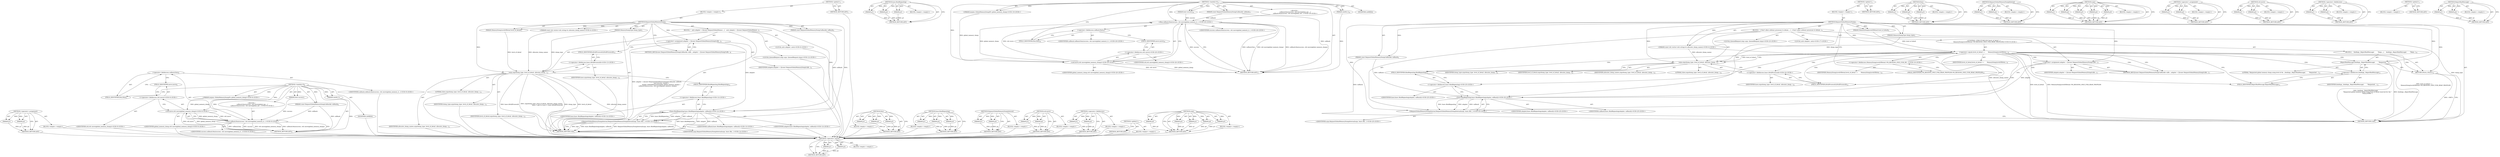 digraph "ReportBadMessage" {
vulnerable_105 [label=<(METHOD,&lt;operator&gt;.assignment)>];
vulnerable_106 [label=<(PARAM,p1)>];
vulnerable_107 [label=<(PARAM,p2)>];
vulnerable_108 [label=<(BLOCK,&lt;empty&gt;,&lt;empty&gt;)>];
vulnerable_109 [label=<(METHOD_RETURN,ANY)>];
vulnerable_3 [label=<(METHOD,&lt;lambda&gt;0)<SUB>6</SUB>>];
vulnerable_4 [label=<(PARAM,const RequestGlobalMemoryDumpCallback&amp; callback)<SUB>6</SUB>>];
vulnerable_5 [label=<(PARAM,bool success)<SUB>7</SUB>>];
vulnerable_6 [label=<(PARAM,uint64_t)<SUB>7</SUB>>];
vulnerable_7 [label="<(PARAM,mojom::GlobalMemoryDumpPtr global_memory_dump)<SUB>8</SUB>>"];
vulnerable_8 [label="<(BLOCK,{
    callback.Run(success, std::move(global_me...,{
    callback.Run(success, std::move(global_me...)<SUB>8</SUB>>"];
vulnerable_9 [label="<(Run,callback.Run(success, std::move(global_memory_d...)<SUB>9</SUB>>"];
vulnerable_10 [label=<(&lt;operator&gt;.fieldAccess,callback.Run)<SUB>9</SUB>>];
vulnerable_11 [label="<(IDENTIFIER,callback,callback.Run(success, std::move(global_memory_d...)<SUB>9</SUB>>"];
vulnerable_12 [label=<(FIELD_IDENTIFIER,Run,Run)<SUB>9</SUB>>];
vulnerable_13 [label="<(IDENTIFIER,success,callback.Run(success, std::move(global_memory_d...)<SUB>9</SUB>>"];
vulnerable_14 [label="<(std.move,std::move(global_memory_dump))<SUB>9</SUB>>"];
vulnerable_15 [label="<(&lt;operator&gt;.fieldAccess,std::move)<SUB>9</SUB>>"];
vulnerable_16 [label="<(IDENTIFIER,std,std::move(global_memory_dump))<SUB>9</SUB>>"];
vulnerable_17 [label=<(FIELD_IDENTIFIER,move,move)<SUB>9</SUB>>];
vulnerable_18 [label="<(IDENTIFIER,global_memory_dump,std::move(global_memory_dump))<SUB>9</SUB>>"];
vulnerable_19 [label=<(MODIFIER,LAMBDA)>];
vulnerable_20 [label=<(METHOD_RETURN,ANY)<SUB>6</SUB>>];
vulnerable_26 [label=<(METHOD,&lt;global&gt;)<SUB>1</SUB>>];
vulnerable_27 [label=<(BLOCK,&lt;empty&gt;,&lt;empty&gt;)<SUB>1</SUB>>];
vulnerable_28 [label=<(METHOD,RequestGlobalMemoryDump)<SUB>1</SUB>>];
vulnerable_29 [label=<(PARAM,MemoryDumpType dump_type)<SUB>2</SUB>>];
vulnerable_30 [label=<(PARAM,MemoryDumpLevelOfDetail level_of_detail)<SUB>3</SUB>>];
vulnerable_31 [label="<(PARAM,const std::vector&lt;std::string&gt;&amp; allocator_dump_names)<SUB>4</SUB>>"];
vulnerable_22 [label=<(PARAM,const RequestGlobalMemoryDumpCallback&amp; callback)<SUB>5</SUB>>];
vulnerable_32 [label=<(BLOCK,{
   auto adapter = [](const RequestGlobalMemor...,{
   auto adapter = [](const RequestGlobalMemor...)<SUB>5</SUB>>];
vulnerable_33 [label="<(LOCAL,auto adapter: auto)<SUB>6</SUB>>"];
vulnerable_34 [label=<(&lt;operator&gt;.assignment,adapter = [](const RequestGlobalMemoryDumpCallb...)<SUB>6</SUB>>];
vulnerable_35 [label=<(IDENTIFIER,adapter,adapter = [](const RequestGlobalMemoryDumpCallb...)<SUB>6</SUB>>];
vulnerable_36 [label=<(METHOD_REF,[](const RequestGlobalMemoryDumpCallback&amp; callb...,adapter = [](const RequestGlobalMemoryDumpCallb...)<SUB>6</SUB>>];
vulnerable_37 [label="<(LOCAL,QueuedRequest.Args args: QueuedRequest.Args)<SUB>12</SUB>>"];
vulnerable_38 [label=<(args,args(dump_type, level_of_detail, allocator_dump...)<SUB>12</SUB>>];
vulnerable_39 [label=<(IDENTIFIER,dump_type,args(dump_type, level_of_detail, allocator_dump...)<SUB>12</SUB>>];
vulnerable_40 [label=<(IDENTIFIER,level_of_detail,args(dump_type, level_of_detail, allocator_dump...)<SUB>12</SUB>>];
vulnerable_41 [label=<(IDENTIFIER,allocator_dump_names,args(dump_type, level_of_detail, allocator_dump...)<SUB>12</SUB>>];
vulnerable_42 [label=<(LITERAL,false,args(dump_type, level_of_detail, allocator_dump...)<SUB>13</SUB>>];
vulnerable_43 [label="<(&lt;operator&gt;.fieldAccess,base::kNullProcessId)<SUB>13</SUB>>"];
vulnerable_44 [label=<(IDENTIFIER,base,args(dump_type, level_of_detail, allocator_dump...)<SUB>13</SUB>>];
vulnerable_45 [label=<(FIELD_IDENTIFIER,kNullProcessId,kNullProcessId)<SUB>13</SUB>>];
vulnerable_46 [label="<(RequestGlobalMemoryDumpInternal,RequestGlobalMemoryDumpInternal(args, base::Bin...)<SUB>14</SUB>>"];
vulnerable_47 [label="<(IDENTIFIER,args,RequestGlobalMemoryDumpInternal(args, base::Bin...)<SUB>14</SUB>>"];
vulnerable_48 [label="<(base.BindRepeating,base::BindRepeating(adapter, callback))<SUB>14</SUB>>"];
vulnerable_49 [label="<(&lt;operator&gt;.fieldAccess,base::BindRepeating)<SUB>14</SUB>>"];
vulnerable_50 [label="<(IDENTIFIER,base,base::BindRepeating(adapter, callback))<SUB>14</SUB>>"];
vulnerable_51 [label=<(FIELD_IDENTIFIER,BindRepeating,BindRepeating)<SUB>14</SUB>>];
vulnerable_52 [label="<(IDENTIFIER,adapter,base::BindRepeating(adapter, callback))<SUB>14</SUB>>"];
vulnerable_53 [label="<(IDENTIFIER,callback,base::BindRepeating(adapter, callback))<SUB>14</SUB>>"];
vulnerable_54 [label=<(METHOD_RETURN,void)<SUB>1</SUB>>];
vulnerable_56 [label=<(METHOD_RETURN,ANY)<SUB>1</SUB>>];
vulnerable_89 [label=<(METHOD,Run)>];
vulnerable_90 [label=<(PARAM,p1)>];
vulnerable_91 [label=<(PARAM,p2)>];
vulnerable_92 [label=<(PARAM,p3)>];
vulnerable_93 [label=<(BLOCK,&lt;empty&gt;,&lt;empty&gt;)>];
vulnerable_94 [label=<(METHOD_RETURN,ANY)>];
vulnerable_123 [label=<(METHOD,base.BindRepeating)>];
vulnerable_124 [label=<(PARAM,p1)>];
vulnerable_125 [label=<(PARAM,p2)>];
vulnerable_126 [label=<(PARAM,p3)>];
vulnerable_127 [label=<(BLOCK,&lt;empty&gt;,&lt;empty&gt;)>];
vulnerable_128 [label=<(METHOD_RETURN,ANY)>];
vulnerable_118 [label=<(METHOD,RequestGlobalMemoryDumpInternal)>];
vulnerable_119 [label=<(PARAM,p1)>];
vulnerable_120 [label=<(PARAM,p2)>];
vulnerable_121 [label=<(BLOCK,&lt;empty&gt;,&lt;empty&gt;)>];
vulnerable_122 [label=<(METHOD_RETURN,ANY)>];
vulnerable_100 [label=<(METHOD,std.move)>];
vulnerable_101 [label=<(PARAM,p1)>];
vulnerable_102 [label=<(PARAM,p2)>];
vulnerable_103 [label=<(BLOCK,&lt;empty&gt;,&lt;empty&gt;)>];
vulnerable_104 [label=<(METHOD_RETURN,ANY)>];
vulnerable_95 [label=<(METHOD,&lt;operator&gt;.fieldAccess)>];
vulnerable_96 [label=<(PARAM,p1)>];
vulnerable_97 [label=<(PARAM,p2)>];
vulnerable_98 [label=<(BLOCK,&lt;empty&gt;,&lt;empty&gt;)>];
vulnerable_99 [label=<(METHOD_RETURN,ANY)>];
vulnerable_83 [label=<(METHOD,&lt;global&gt;)<SUB>1</SUB>>];
vulnerable_84 [label=<(BLOCK,&lt;empty&gt;,&lt;empty&gt;)>];
vulnerable_85 [label=<(METHOD_RETURN,ANY)>];
vulnerable_110 [label=<(METHOD,args)>];
vulnerable_111 [label=<(PARAM,p1)>];
vulnerable_112 [label=<(PARAM,p2)>];
vulnerable_113 [label=<(PARAM,p3)>];
vulnerable_114 [label=<(PARAM,p4)>];
vulnerable_115 [label=<(PARAM,p5)>];
vulnerable_116 [label=<(BLOCK,&lt;empty&gt;,&lt;empty&gt;)>];
vulnerable_117 [label=<(METHOD_RETURN,ANY)>];
fixed_120 [label=<(METHOD,&lt;operator&gt;.equals)>];
fixed_121 [label=<(PARAM,p1)>];
fixed_122 [label=<(PARAM,p2)>];
fixed_123 [label=<(BLOCK,&lt;empty&gt;,&lt;empty&gt;)>];
fixed_124 [label=<(METHOD_RETURN,ANY)>];
fixed_148 [label=<(METHOD,base.BindRepeating)>];
fixed_149 [label=<(PARAM,p1)>];
fixed_150 [label=<(PARAM,p2)>];
fixed_151 [label=<(PARAM,p3)>];
fixed_152 [label=<(BLOCK,&lt;empty&gt;,&lt;empty&gt;)>];
fixed_153 [label=<(METHOD_RETURN,ANY)>];
fixed_3 [label=<(METHOD,&lt;lambda&gt;0)<SUB>17</SUB>>];
fixed_4 [label=<(PARAM,const RequestGlobalMemoryDumpCallback&amp; callback)<SUB>17</SUB>>];
fixed_5 [label=<(PARAM,bool success)<SUB>18</SUB>>];
fixed_6 [label=<(PARAM,uint64_t)<SUB>18</SUB>>];
fixed_7 [label="<(PARAM,mojom::GlobalMemoryDumpPtr global_memory_dump)<SUB>19</SUB>>"];
fixed_8 [label="<(BLOCK,{
    callback.Run(success, std::move(global_me...,{
    callback.Run(success, std::move(global_me...)<SUB>19</SUB>>"];
fixed_9 [label="<(Run,callback.Run(success, std::move(global_memory_d...)<SUB>20</SUB>>"];
fixed_10 [label=<(&lt;operator&gt;.fieldAccess,callback.Run)<SUB>20</SUB>>];
fixed_11 [label="<(IDENTIFIER,callback,callback.Run(success, std::move(global_memory_d...)<SUB>20</SUB>>"];
fixed_12 [label=<(FIELD_IDENTIFIER,Run,Run)<SUB>20</SUB>>];
fixed_13 [label="<(IDENTIFIER,success,callback.Run(success, std::move(global_memory_d...)<SUB>20</SUB>>"];
fixed_14 [label="<(std.move,std::move(global_memory_dump))<SUB>20</SUB>>"];
fixed_15 [label="<(&lt;operator&gt;.fieldAccess,std::move)<SUB>20</SUB>>"];
fixed_16 [label="<(IDENTIFIER,std,std::move(global_memory_dump))<SUB>20</SUB>>"];
fixed_17 [label=<(FIELD_IDENTIFIER,move,move)<SUB>20</SUB>>];
fixed_18 [label="<(IDENTIFIER,global_memory_dump,std::move(global_memory_dump))<SUB>20</SUB>>"];
fixed_19 [label=<(MODIFIER,LAMBDA)>];
fixed_20 [label=<(METHOD_RETURN,ANY)<SUB>17</SUB>>];
fixed_26 [label=<(METHOD,&lt;global&gt;)<SUB>1</SUB>>];
fixed_27 [label=<(BLOCK,&lt;empty&gt;,&lt;empty&gt;)<SUB>1</SUB>>];
fixed_28 [label=<(METHOD,RequestGlobalMemoryDump)<SUB>1</SUB>>];
fixed_29 [label=<(PARAM,MemoryDumpType dump_type)<SUB>2</SUB>>];
fixed_30 [label=<(PARAM,MemoryDumpLevelOfDetail level_of_detail)<SUB>3</SUB>>];
fixed_31 [label="<(PARAM,const std::vector&lt;std::string&gt;&amp; allocator_dump_names)<SUB>4</SUB>>"];
fixed_22 [label=<(PARAM,const RequestGlobalMemoryDumpCallback&amp; callback)<SUB>5</SUB>>];
fixed_32 [label=<(BLOCK,{
  // Don't allow arbitary processes to obtain...,{
  // Don't allow arbitary processes to obtain...)<SUB>5</SUB>>];
fixed_33 [label="<(CONTROL_STRUCTURE,IF,if (level_of_detail ==
      MemoryDumpLevelOfDetail::VM_REGIONS_ONLY_FOR_HEAP_PROFILER))<SUB>9</SUB>>"];
fixed_34 [label=<(&lt;operator&gt;.equals,level_of_detail ==
      MemoryDumpLevelOfDetai...)<SUB>9</SUB>>];
fixed_35 [label=<(IDENTIFIER,level_of_detail,level_of_detail ==
      MemoryDumpLevelOfDetai...)<SUB>9</SUB>>];
fixed_36 [label="<(&lt;operator&gt;.fieldAccess,MemoryDumpLevelOfDetail::VM_REGIONS_ONLY_FOR_HE...)<SUB>10</SUB>>"];
fixed_37 [label=<(IDENTIFIER,MemoryDumpLevelOfDetail,level_of_detail ==
      MemoryDumpLevelOfDetai...)<SUB>10</SUB>>];
fixed_38 [label=<(FIELD_IDENTIFIER,VM_REGIONS_ONLY_FOR_HEAP_PROFILER,VM_REGIONS_ONLY_FOR_HEAP_PROFILER)<SUB>10</SUB>>];
fixed_39 [label=<(BLOCK,{
    bindings_.ReportBadMessage(
        &quot;Requ...,{
    bindings_.ReportBadMessage(
        &quot;Requ...)<SUB>10</SUB>>];
fixed_40 [label=<(ReportBadMessage,bindings_.ReportBadMessage(
        &quot;Requested ...)<SUB>11</SUB>>];
fixed_41 [label=<(&lt;operator&gt;.fieldAccess,bindings_.ReportBadMessage)<SUB>11</SUB>>];
fixed_42 [label=<(IDENTIFIER,bindings_,bindings_.ReportBadMessage(
        &quot;Requested ...)<SUB>11</SUB>>];
fixed_43 [label=<(FIELD_IDENTIFIER,ReportBadMessage,ReportBadMessage)<SUB>11</SUB>>];
fixed_44 [label=<(LITERAL,&quot;Requested global memory dump using level of de...,bindings_.ReportBadMessage(
        &quot;Requested ...)<SUB>12</SUB>>];
fixed_45 [label=<(RETURN,return;,return;)<SUB>14</SUB>>];
fixed_46 [label="<(LOCAL,auto adapter: auto)<SUB>17</SUB>>"];
fixed_47 [label=<(&lt;operator&gt;.assignment,adapter = [](const RequestGlobalMemoryDumpCallb...)<SUB>17</SUB>>];
fixed_48 [label=<(IDENTIFIER,adapter,adapter = [](const RequestGlobalMemoryDumpCallb...)<SUB>17</SUB>>];
fixed_49 [label=<(METHOD_REF,[](const RequestGlobalMemoryDumpCallback&amp; callb...,adapter = [](const RequestGlobalMemoryDumpCallb...)<SUB>17</SUB>>];
fixed_50 [label="<(LOCAL,QueuedRequest.Args args: QueuedRequest.Args)<SUB>23</SUB>>"];
fixed_51 [label=<(args,args(dump_type, level_of_detail, allocator_dump...)<SUB>23</SUB>>];
fixed_52 [label=<(IDENTIFIER,dump_type,args(dump_type, level_of_detail, allocator_dump...)<SUB>23</SUB>>];
fixed_53 [label=<(IDENTIFIER,level_of_detail,args(dump_type, level_of_detail, allocator_dump...)<SUB>23</SUB>>];
fixed_54 [label=<(IDENTIFIER,allocator_dump_names,args(dump_type, level_of_detail, allocator_dump...)<SUB>23</SUB>>];
fixed_55 [label=<(LITERAL,false,args(dump_type, level_of_detail, allocator_dump...)<SUB>24</SUB>>];
fixed_56 [label="<(&lt;operator&gt;.fieldAccess,base::kNullProcessId)<SUB>24</SUB>>"];
fixed_57 [label=<(IDENTIFIER,base,args(dump_type, level_of_detail, allocator_dump...)<SUB>24</SUB>>];
fixed_58 [label=<(FIELD_IDENTIFIER,kNullProcessId,kNullProcessId)<SUB>24</SUB>>];
fixed_59 [label="<(RequestGlobalMemoryDumpInternal,RequestGlobalMemoryDumpInternal(args, base::Bin...)<SUB>25</SUB>>"];
fixed_60 [label="<(IDENTIFIER,args,RequestGlobalMemoryDumpInternal(args, base::Bin...)<SUB>25</SUB>>"];
fixed_61 [label="<(base.BindRepeating,base::BindRepeating(adapter, callback))<SUB>25</SUB>>"];
fixed_62 [label="<(&lt;operator&gt;.fieldAccess,base::BindRepeating)<SUB>25</SUB>>"];
fixed_63 [label="<(IDENTIFIER,base,base::BindRepeating(adapter, callback))<SUB>25</SUB>>"];
fixed_64 [label=<(FIELD_IDENTIFIER,BindRepeating,BindRepeating)<SUB>25</SUB>>];
fixed_65 [label="<(IDENTIFIER,adapter,base::BindRepeating(adapter, callback))<SUB>25</SUB>>"];
fixed_66 [label="<(IDENTIFIER,callback,base::BindRepeating(adapter, callback))<SUB>25</SUB>>"];
fixed_67 [label=<(METHOD_RETURN,void)<SUB>1</SUB>>];
fixed_69 [label=<(METHOD_RETURN,ANY)<SUB>1</SUB>>];
fixed_104 [label=<(METHOD,Run)>];
fixed_105 [label=<(PARAM,p1)>];
fixed_106 [label=<(PARAM,p2)>];
fixed_107 [label=<(PARAM,p3)>];
fixed_108 [label=<(BLOCK,&lt;empty&gt;,&lt;empty&gt;)>];
fixed_109 [label=<(METHOD_RETURN,ANY)>];
fixed_143 [label=<(METHOD,RequestGlobalMemoryDumpInternal)>];
fixed_144 [label=<(PARAM,p1)>];
fixed_145 [label=<(PARAM,p2)>];
fixed_146 [label=<(BLOCK,&lt;empty&gt;,&lt;empty&gt;)>];
fixed_147 [label=<(METHOD_RETURN,ANY)>];
fixed_135 [label=<(METHOD,args)>];
fixed_136 [label=<(PARAM,p1)>];
fixed_137 [label=<(PARAM,p2)>];
fixed_138 [label=<(PARAM,p3)>];
fixed_139 [label=<(PARAM,p4)>];
fixed_140 [label=<(PARAM,p5)>];
fixed_141 [label=<(BLOCK,&lt;empty&gt;,&lt;empty&gt;)>];
fixed_142 [label=<(METHOD_RETURN,ANY)>];
fixed_130 [label=<(METHOD,&lt;operator&gt;.assignment)>];
fixed_131 [label=<(PARAM,p1)>];
fixed_132 [label=<(PARAM,p2)>];
fixed_133 [label=<(BLOCK,&lt;empty&gt;,&lt;empty&gt;)>];
fixed_134 [label=<(METHOD_RETURN,ANY)>];
fixed_115 [label=<(METHOD,std.move)>];
fixed_116 [label=<(PARAM,p1)>];
fixed_117 [label=<(PARAM,p2)>];
fixed_118 [label=<(BLOCK,&lt;empty&gt;,&lt;empty&gt;)>];
fixed_119 [label=<(METHOD_RETURN,ANY)>];
fixed_110 [label=<(METHOD,&lt;operator&gt;.fieldAccess)>];
fixed_111 [label=<(PARAM,p1)>];
fixed_112 [label=<(PARAM,p2)>];
fixed_113 [label=<(BLOCK,&lt;empty&gt;,&lt;empty&gt;)>];
fixed_114 [label=<(METHOD_RETURN,ANY)>];
fixed_98 [label=<(METHOD,&lt;global&gt;)<SUB>1</SUB>>];
fixed_99 [label=<(BLOCK,&lt;empty&gt;,&lt;empty&gt;)>];
fixed_100 [label=<(METHOD_RETURN,ANY)>];
fixed_125 [label=<(METHOD,ReportBadMessage)>];
fixed_126 [label=<(PARAM,p1)>];
fixed_127 [label=<(PARAM,p2)>];
fixed_128 [label=<(BLOCK,&lt;empty&gt;,&lt;empty&gt;)>];
fixed_129 [label=<(METHOD_RETURN,ANY)>];
vulnerable_105 -> vulnerable_106  [key=0, label="AST: "];
vulnerable_105 -> vulnerable_106  [key=1, label="DDG: "];
vulnerable_105 -> vulnerable_108  [key=0, label="AST: "];
vulnerable_105 -> vulnerable_107  [key=0, label="AST: "];
vulnerable_105 -> vulnerable_107  [key=1, label="DDG: "];
vulnerable_105 -> vulnerable_109  [key=0, label="AST: "];
vulnerable_105 -> vulnerable_109  [key=1, label="CFG: "];
vulnerable_106 -> vulnerable_109  [key=0, label="DDG: p1"];
vulnerable_107 -> vulnerable_109  [key=0, label="DDG: p2"];
vulnerable_108 -> fixed_120  [key=0];
vulnerable_109 -> fixed_120  [key=0];
vulnerable_3 -> vulnerable_4  [key=0, label="AST: "];
vulnerable_3 -> vulnerable_4  [key=1, label="DDG: "];
vulnerable_3 -> vulnerable_5  [key=0, label="AST: "];
vulnerable_3 -> vulnerable_5  [key=1, label="DDG: "];
vulnerable_3 -> vulnerable_6  [key=0, label="AST: "];
vulnerable_3 -> vulnerable_6  [key=1, label="DDG: "];
vulnerable_3 -> vulnerable_7  [key=0, label="AST: "];
vulnerable_3 -> vulnerable_7  [key=1, label="DDG: "];
vulnerable_3 -> vulnerable_8  [key=0, label="AST: "];
vulnerable_3 -> vulnerable_19  [key=0, label="AST: "];
vulnerable_3 -> vulnerable_20  [key=0, label="AST: "];
vulnerable_3 -> vulnerable_12  [key=0, label="CFG: "];
vulnerable_3 -> vulnerable_9  [key=0, label="DDG: "];
vulnerable_3 -> vulnerable_14  [key=0, label="DDG: "];
vulnerable_4 -> vulnerable_20  [key=0, label="DDG: callback"];
vulnerable_4 -> vulnerable_9  [key=0, label="DDG: callback"];
vulnerable_5 -> vulnerable_9  [key=0, label="DDG: success"];
vulnerable_6 -> vulnerable_20  [key=0, label="DDG: "];
vulnerable_7 -> vulnerable_14  [key=0, label="DDG: global_memory_dump"];
vulnerable_8 -> vulnerable_9  [key=0, label="AST: "];
vulnerable_9 -> vulnerable_10  [key=0, label="AST: "];
vulnerable_9 -> vulnerable_13  [key=0, label="AST: "];
vulnerable_9 -> vulnerable_14  [key=0, label="AST: "];
vulnerable_9 -> vulnerable_20  [key=0, label="CFG: "];
vulnerable_9 -> vulnerable_20  [key=1, label="DDG: callback.Run"];
vulnerable_9 -> vulnerable_20  [key=2, label="DDG: success"];
vulnerable_9 -> vulnerable_20  [key=3, label="DDG: std::move(global_memory_dump)"];
vulnerable_9 -> vulnerable_20  [key=4, label="DDG: callback.Run(success, std::move(global_memory_dump))"];
vulnerable_10 -> vulnerable_11  [key=0, label="AST: "];
vulnerable_10 -> vulnerable_12  [key=0, label="AST: "];
vulnerable_10 -> vulnerable_17  [key=0, label="CFG: "];
vulnerable_11 -> fixed_120  [key=0];
vulnerable_12 -> vulnerable_10  [key=0, label="CFG: "];
vulnerable_13 -> fixed_120  [key=0];
vulnerable_14 -> vulnerable_15  [key=0, label="AST: "];
vulnerable_14 -> vulnerable_18  [key=0, label="AST: "];
vulnerable_14 -> vulnerable_9  [key=0, label="CFG: "];
vulnerable_14 -> vulnerable_9  [key=1, label="DDG: std::move"];
vulnerable_14 -> vulnerable_9  [key=2, label="DDG: global_memory_dump"];
vulnerable_14 -> vulnerable_20  [key=0, label="DDG: std::move"];
vulnerable_14 -> vulnerable_20  [key=1, label="DDG: global_memory_dump"];
vulnerable_15 -> vulnerable_16  [key=0, label="AST: "];
vulnerable_15 -> vulnerable_17  [key=0, label="AST: "];
vulnerable_15 -> vulnerable_14  [key=0, label="CFG: "];
vulnerable_16 -> fixed_120  [key=0];
vulnerable_17 -> vulnerable_15  [key=0, label="CFG: "];
vulnerable_18 -> fixed_120  [key=0];
vulnerable_19 -> fixed_120  [key=0];
vulnerable_20 -> fixed_120  [key=0];
vulnerable_26 -> vulnerable_27  [key=0, label="AST: "];
vulnerable_26 -> vulnerable_56  [key=0, label="AST: "];
vulnerable_26 -> vulnerable_56  [key=1, label="CFG: "];
vulnerable_27 -> vulnerable_28  [key=0, label="AST: "];
vulnerable_28 -> vulnerable_29  [key=0, label="AST: "];
vulnerable_28 -> vulnerable_29  [key=1, label="DDG: "];
vulnerable_28 -> vulnerable_30  [key=0, label="AST: "];
vulnerable_28 -> vulnerable_30  [key=1, label="DDG: "];
vulnerable_28 -> vulnerable_31  [key=0, label="AST: "];
vulnerable_28 -> vulnerable_31  [key=1, label="DDG: "];
vulnerable_28 -> vulnerable_22  [key=0, label="AST: "];
vulnerable_28 -> vulnerable_22  [key=1, label="DDG: "];
vulnerable_28 -> vulnerable_32  [key=0, label="AST: "];
vulnerable_28 -> vulnerable_54  [key=0, label="AST: "];
vulnerable_28 -> vulnerable_36  [key=0, label="CFG: "];
vulnerable_28 -> vulnerable_34  [key=0, label="DDG: "];
vulnerable_28 -> vulnerable_38  [key=0, label="DDG: "];
vulnerable_28 -> vulnerable_46  [key=0, label="DDG: "];
vulnerable_28 -> vulnerable_48  [key=0, label="DDG: "];
vulnerable_29 -> vulnerable_38  [key=0, label="DDG: dump_type"];
vulnerable_30 -> vulnerable_38  [key=0, label="DDG: level_of_detail"];
vulnerable_31 -> vulnerable_38  [key=0, label="DDG: allocator_dump_names"];
vulnerable_22 -> vulnerable_48  [key=0, label="DDG: callback"];
vulnerable_32 -> vulnerable_33  [key=0, label="AST: "];
vulnerable_32 -> vulnerable_34  [key=0, label="AST: "];
vulnerable_32 -> vulnerable_37  [key=0, label="AST: "];
vulnerable_32 -> vulnerable_38  [key=0, label="AST: "];
vulnerable_32 -> vulnerable_46  [key=0, label="AST: "];
vulnerable_33 -> fixed_120  [key=0];
vulnerable_34 -> vulnerable_35  [key=0, label="AST: "];
vulnerable_34 -> vulnerable_36  [key=0, label="AST: "];
vulnerable_34 -> vulnerable_45  [key=0, label="CFG: "];
vulnerable_34 -> vulnerable_54  [key=0, label="DDG: adapter = [](const RequestGlobalMemoryDumpCallback&amp; callback,
                     bool success, uint64_t,
                    mojom::GlobalMemoryDumpPtr global_memory_dump) {
    callback.Run(success, std::move(global_memory_dump));
  }"];
vulnerable_34 -> vulnerable_48  [key=0, label="DDG: adapter"];
vulnerable_35 -> fixed_120  [key=0];
vulnerable_36 -> vulnerable_34  [key=0, label="CFG: "];
vulnerable_37 -> fixed_120  [key=0];
vulnerable_38 -> vulnerable_39  [key=0, label="AST: "];
vulnerable_38 -> vulnerable_40  [key=0, label="AST: "];
vulnerable_38 -> vulnerable_41  [key=0, label="AST: "];
vulnerable_38 -> vulnerable_42  [key=0, label="AST: "];
vulnerable_38 -> vulnerable_43  [key=0, label="AST: "];
vulnerable_38 -> vulnerable_51  [key=0, label="CFG: "];
vulnerable_38 -> vulnerable_54  [key=0, label="DDG: dump_type"];
vulnerable_38 -> vulnerable_54  [key=1, label="DDG: level_of_detail"];
vulnerable_38 -> vulnerable_54  [key=2, label="DDG: allocator_dump_names"];
vulnerable_38 -> vulnerable_54  [key=3, label="DDG: base::kNullProcessId"];
vulnerable_38 -> vulnerable_54  [key=4, label="DDG: args(dump_type, level_of_detail, allocator_dump_names,
                           false /* add_to_trace */, base::kNullProcessId)"];
vulnerable_39 -> fixed_120  [key=0];
vulnerable_40 -> fixed_120  [key=0];
vulnerable_41 -> fixed_120  [key=0];
vulnerable_42 -> fixed_120  [key=0];
vulnerable_43 -> vulnerable_44  [key=0, label="AST: "];
vulnerable_43 -> vulnerable_45  [key=0, label="AST: "];
vulnerable_43 -> vulnerable_38  [key=0, label="CFG: "];
vulnerable_44 -> fixed_120  [key=0];
vulnerable_45 -> vulnerable_43  [key=0, label="CFG: "];
vulnerable_46 -> vulnerable_47  [key=0, label="AST: "];
vulnerable_46 -> vulnerable_48  [key=0, label="AST: "];
vulnerable_46 -> vulnerable_54  [key=0, label="CFG: "];
vulnerable_46 -> vulnerable_54  [key=1, label="DDG: args"];
vulnerable_46 -> vulnerable_54  [key=2, label="DDG: base::BindRepeating(adapter, callback)"];
vulnerable_46 -> vulnerable_54  [key=3, label="DDG: RequestGlobalMemoryDumpInternal(args, base::BindRepeating(adapter, callback))"];
vulnerable_47 -> fixed_120  [key=0];
vulnerable_48 -> vulnerable_49  [key=0, label="AST: "];
vulnerable_48 -> vulnerable_52  [key=0, label="AST: "];
vulnerable_48 -> vulnerable_53  [key=0, label="AST: "];
vulnerable_48 -> vulnerable_46  [key=0, label="CFG: "];
vulnerable_48 -> vulnerable_46  [key=1, label="DDG: base::BindRepeating"];
vulnerable_48 -> vulnerable_46  [key=2, label="DDG: adapter"];
vulnerable_48 -> vulnerable_46  [key=3, label="DDG: callback"];
vulnerable_48 -> vulnerable_54  [key=0, label="DDG: base::BindRepeating"];
vulnerable_48 -> vulnerable_54  [key=1, label="DDG: adapter"];
vulnerable_48 -> vulnerable_54  [key=2, label="DDG: callback"];
vulnerable_49 -> vulnerable_50  [key=0, label="AST: "];
vulnerable_49 -> vulnerable_51  [key=0, label="AST: "];
vulnerable_49 -> vulnerable_48  [key=0, label="CFG: "];
vulnerable_50 -> fixed_120  [key=0];
vulnerable_51 -> vulnerable_49  [key=0, label="CFG: "];
vulnerable_52 -> fixed_120  [key=0];
vulnerable_53 -> fixed_120  [key=0];
vulnerable_54 -> fixed_120  [key=0];
vulnerable_56 -> fixed_120  [key=0];
vulnerable_89 -> vulnerable_90  [key=0, label="AST: "];
vulnerable_89 -> vulnerable_90  [key=1, label="DDG: "];
vulnerable_89 -> vulnerable_93  [key=0, label="AST: "];
vulnerable_89 -> vulnerable_91  [key=0, label="AST: "];
vulnerable_89 -> vulnerable_91  [key=1, label="DDG: "];
vulnerable_89 -> vulnerable_94  [key=0, label="AST: "];
vulnerable_89 -> vulnerable_94  [key=1, label="CFG: "];
vulnerable_89 -> vulnerable_92  [key=0, label="AST: "];
vulnerable_89 -> vulnerable_92  [key=1, label="DDG: "];
vulnerable_90 -> vulnerable_94  [key=0, label="DDG: p1"];
vulnerable_91 -> vulnerable_94  [key=0, label="DDG: p2"];
vulnerable_92 -> vulnerable_94  [key=0, label="DDG: p3"];
vulnerable_93 -> fixed_120  [key=0];
vulnerable_94 -> fixed_120  [key=0];
vulnerable_123 -> vulnerable_124  [key=0, label="AST: "];
vulnerable_123 -> vulnerable_124  [key=1, label="DDG: "];
vulnerable_123 -> vulnerable_127  [key=0, label="AST: "];
vulnerable_123 -> vulnerable_125  [key=0, label="AST: "];
vulnerable_123 -> vulnerable_125  [key=1, label="DDG: "];
vulnerable_123 -> vulnerable_128  [key=0, label="AST: "];
vulnerable_123 -> vulnerable_128  [key=1, label="CFG: "];
vulnerable_123 -> vulnerable_126  [key=0, label="AST: "];
vulnerable_123 -> vulnerable_126  [key=1, label="DDG: "];
vulnerable_124 -> vulnerable_128  [key=0, label="DDG: p1"];
vulnerable_125 -> vulnerable_128  [key=0, label="DDG: p2"];
vulnerable_126 -> vulnerable_128  [key=0, label="DDG: p3"];
vulnerable_127 -> fixed_120  [key=0];
vulnerable_128 -> fixed_120  [key=0];
vulnerable_118 -> vulnerable_119  [key=0, label="AST: "];
vulnerable_118 -> vulnerable_119  [key=1, label="DDG: "];
vulnerable_118 -> vulnerable_121  [key=0, label="AST: "];
vulnerable_118 -> vulnerable_120  [key=0, label="AST: "];
vulnerable_118 -> vulnerable_120  [key=1, label="DDG: "];
vulnerable_118 -> vulnerable_122  [key=0, label="AST: "];
vulnerable_118 -> vulnerable_122  [key=1, label="CFG: "];
vulnerable_119 -> vulnerable_122  [key=0, label="DDG: p1"];
vulnerable_120 -> vulnerable_122  [key=0, label="DDG: p2"];
vulnerable_121 -> fixed_120  [key=0];
vulnerable_122 -> fixed_120  [key=0];
vulnerable_100 -> vulnerable_101  [key=0, label="AST: "];
vulnerable_100 -> vulnerable_101  [key=1, label="DDG: "];
vulnerable_100 -> vulnerable_103  [key=0, label="AST: "];
vulnerable_100 -> vulnerable_102  [key=0, label="AST: "];
vulnerable_100 -> vulnerable_102  [key=1, label="DDG: "];
vulnerable_100 -> vulnerable_104  [key=0, label="AST: "];
vulnerable_100 -> vulnerable_104  [key=1, label="CFG: "];
vulnerable_101 -> vulnerable_104  [key=0, label="DDG: p1"];
vulnerable_102 -> vulnerable_104  [key=0, label="DDG: p2"];
vulnerable_103 -> fixed_120  [key=0];
vulnerable_104 -> fixed_120  [key=0];
vulnerable_95 -> vulnerable_96  [key=0, label="AST: "];
vulnerable_95 -> vulnerable_96  [key=1, label="DDG: "];
vulnerable_95 -> vulnerable_98  [key=0, label="AST: "];
vulnerable_95 -> vulnerable_97  [key=0, label="AST: "];
vulnerable_95 -> vulnerable_97  [key=1, label="DDG: "];
vulnerable_95 -> vulnerable_99  [key=0, label="AST: "];
vulnerable_95 -> vulnerable_99  [key=1, label="CFG: "];
vulnerable_96 -> vulnerable_99  [key=0, label="DDG: p1"];
vulnerable_97 -> vulnerable_99  [key=0, label="DDG: p2"];
vulnerable_98 -> fixed_120  [key=0];
vulnerable_99 -> fixed_120  [key=0];
vulnerable_83 -> vulnerable_84  [key=0, label="AST: "];
vulnerable_83 -> vulnerable_85  [key=0, label="AST: "];
vulnerable_83 -> vulnerable_85  [key=1, label="CFG: "];
vulnerable_84 -> fixed_120  [key=0];
vulnerable_85 -> fixed_120  [key=0];
vulnerable_110 -> vulnerable_111  [key=0, label="AST: "];
vulnerable_110 -> vulnerable_111  [key=1, label="DDG: "];
vulnerable_110 -> vulnerable_116  [key=0, label="AST: "];
vulnerable_110 -> vulnerable_112  [key=0, label="AST: "];
vulnerable_110 -> vulnerable_112  [key=1, label="DDG: "];
vulnerable_110 -> vulnerable_117  [key=0, label="AST: "];
vulnerable_110 -> vulnerable_117  [key=1, label="CFG: "];
vulnerable_110 -> vulnerable_113  [key=0, label="AST: "];
vulnerable_110 -> vulnerable_113  [key=1, label="DDG: "];
vulnerable_110 -> vulnerable_114  [key=0, label="AST: "];
vulnerable_110 -> vulnerable_114  [key=1, label="DDG: "];
vulnerable_110 -> vulnerable_115  [key=0, label="AST: "];
vulnerable_110 -> vulnerable_115  [key=1, label="DDG: "];
vulnerable_111 -> vulnerable_117  [key=0, label="DDG: p1"];
vulnerable_112 -> vulnerable_117  [key=0, label="DDG: p2"];
vulnerable_113 -> vulnerable_117  [key=0, label="DDG: p3"];
vulnerable_114 -> vulnerable_117  [key=0, label="DDG: p4"];
vulnerable_115 -> vulnerable_117  [key=0, label="DDG: p5"];
vulnerable_116 -> fixed_120  [key=0];
vulnerable_117 -> fixed_120  [key=0];
fixed_120 -> fixed_121  [key=0, label="AST: "];
fixed_120 -> fixed_121  [key=1, label="DDG: "];
fixed_120 -> fixed_123  [key=0, label="AST: "];
fixed_120 -> fixed_122  [key=0, label="AST: "];
fixed_120 -> fixed_122  [key=1, label="DDG: "];
fixed_120 -> fixed_124  [key=0, label="AST: "];
fixed_120 -> fixed_124  [key=1, label="CFG: "];
fixed_121 -> fixed_124  [key=0, label="DDG: p1"];
fixed_122 -> fixed_124  [key=0, label="DDG: p2"];
fixed_148 -> fixed_149  [key=0, label="AST: "];
fixed_148 -> fixed_149  [key=1, label="DDG: "];
fixed_148 -> fixed_152  [key=0, label="AST: "];
fixed_148 -> fixed_150  [key=0, label="AST: "];
fixed_148 -> fixed_150  [key=1, label="DDG: "];
fixed_148 -> fixed_153  [key=0, label="AST: "];
fixed_148 -> fixed_153  [key=1, label="CFG: "];
fixed_148 -> fixed_151  [key=0, label="AST: "];
fixed_148 -> fixed_151  [key=1, label="DDG: "];
fixed_149 -> fixed_153  [key=0, label="DDG: p1"];
fixed_150 -> fixed_153  [key=0, label="DDG: p2"];
fixed_151 -> fixed_153  [key=0, label="DDG: p3"];
fixed_3 -> fixed_4  [key=0, label="AST: "];
fixed_3 -> fixed_4  [key=1, label="DDG: "];
fixed_3 -> fixed_5  [key=0, label="AST: "];
fixed_3 -> fixed_5  [key=1, label="DDG: "];
fixed_3 -> fixed_6  [key=0, label="AST: "];
fixed_3 -> fixed_6  [key=1, label="DDG: "];
fixed_3 -> fixed_7  [key=0, label="AST: "];
fixed_3 -> fixed_7  [key=1, label="DDG: "];
fixed_3 -> fixed_8  [key=0, label="AST: "];
fixed_3 -> fixed_19  [key=0, label="AST: "];
fixed_3 -> fixed_20  [key=0, label="AST: "];
fixed_3 -> fixed_12  [key=0, label="CFG: "];
fixed_3 -> fixed_9  [key=0, label="DDG: "];
fixed_3 -> fixed_14  [key=0, label="DDG: "];
fixed_4 -> fixed_20  [key=0, label="DDG: callback"];
fixed_4 -> fixed_9  [key=0, label="DDG: callback"];
fixed_5 -> fixed_9  [key=0, label="DDG: success"];
fixed_6 -> fixed_20  [key=0, label="DDG: "];
fixed_7 -> fixed_14  [key=0, label="DDG: global_memory_dump"];
fixed_8 -> fixed_9  [key=0, label="AST: "];
fixed_9 -> fixed_10  [key=0, label="AST: "];
fixed_9 -> fixed_13  [key=0, label="AST: "];
fixed_9 -> fixed_14  [key=0, label="AST: "];
fixed_9 -> fixed_20  [key=0, label="CFG: "];
fixed_9 -> fixed_20  [key=1, label="DDG: callback.Run"];
fixed_9 -> fixed_20  [key=2, label="DDG: success"];
fixed_9 -> fixed_20  [key=3, label="DDG: std::move(global_memory_dump)"];
fixed_9 -> fixed_20  [key=4, label="DDG: callback.Run(success, std::move(global_memory_dump))"];
fixed_10 -> fixed_11  [key=0, label="AST: "];
fixed_10 -> fixed_12  [key=0, label="AST: "];
fixed_10 -> fixed_17  [key=0, label="CFG: "];
fixed_12 -> fixed_10  [key=0, label="CFG: "];
fixed_14 -> fixed_15  [key=0, label="AST: "];
fixed_14 -> fixed_18  [key=0, label="AST: "];
fixed_14 -> fixed_9  [key=0, label="CFG: "];
fixed_14 -> fixed_9  [key=1, label="DDG: std::move"];
fixed_14 -> fixed_9  [key=2, label="DDG: global_memory_dump"];
fixed_14 -> fixed_20  [key=0, label="DDG: std::move"];
fixed_14 -> fixed_20  [key=1, label="DDG: global_memory_dump"];
fixed_15 -> fixed_16  [key=0, label="AST: "];
fixed_15 -> fixed_17  [key=0, label="AST: "];
fixed_15 -> fixed_14  [key=0, label="CFG: "];
fixed_17 -> fixed_15  [key=0, label="CFG: "];
fixed_26 -> fixed_27  [key=0, label="AST: "];
fixed_26 -> fixed_69  [key=0, label="AST: "];
fixed_26 -> fixed_69  [key=1, label="CFG: "];
fixed_27 -> fixed_28  [key=0, label="AST: "];
fixed_28 -> fixed_29  [key=0, label="AST: "];
fixed_28 -> fixed_29  [key=1, label="DDG: "];
fixed_28 -> fixed_30  [key=0, label="AST: "];
fixed_28 -> fixed_30  [key=1, label="DDG: "];
fixed_28 -> fixed_31  [key=0, label="AST: "];
fixed_28 -> fixed_31  [key=1, label="DDG: "];
fixed_28 -> fixed_22  [key=0, label="AST: "];
fixed_28 -> fixed_22  [key=1, label="DDG: "];
fixed_28 -> fixed_32  [key=0, label="AST: "];
fixed_28 -> fixed_67  [key=0, label="AST: "];
fixed_28 -> fixed_38  [key=0, label="CFG: "];
fixed_28 -> fixed_47  [key=0, label="DDG: "];
fixed_28 -> fixed_51  [key=0, label="DDG: "];
fixed_28 -> fixed_59  [key=0, label="DDG: "];
fixed_28 -> fixed_34  [key=0, label="DDG: "];
fixed_28 -> fixed_45  [key=0, label="DDG: "];
fixed_28 -> fixed_61  [key=0, label="DDG: "];
fixed_28 -> fixed_40  [key=0, label="DDG: "];
fixed_29 -> fixed_67  [key=0, label="DDG: dump_type"];
fixed_29 -> fixed_51  [key=0, label="DDG: dump_type"];
fixed_30 -> fixed_34  [key=0, label="DDG: level_of_detail"];
fixed_31 -> fixed_67  [key=0, label="DDG: allocator_dump_names"];
fixed_31 -> fixed_51  [key=0, label="DDG: allocator_dump_names"];
fixed_22 -> fixed_67  [key=0, label="DDG: callback"];
fixed_22 -> fixed_61  [key=0, label="DDG: callback"];
fixed_32 -> fixed_33  [key=0, label="AST: "];
fixed_32 -> fixed_46  [key=0, label="AST: "];
fixed_32 -> fixed_47  [key=0, label="AST: "];
fixed_32 -> fixed_50  [key=0, label="AST: "];
fixed_32 -> fixed_51  [key=0, label="AST: "];
fixed_32 -> fixed_59  [key=0, label="AST: "];
fixed_33 -> fixed_34  [key=0, label="AST: "];
fixed_33 -> fixed_39  [key=0, label="AST: "];
fixed_34 -> fixed_35  [key=0, label="AST: "];
fixed_34 -> fixed_36  [key=0, label="AST: "];
fixed_34 -> fixed_43  [key=0, label="CFG: "];
fixed_34 -> fixed_43  [key=1, label="CDG: "];
fixed_34 -> fixed_49  [key=0, label="CFG: "];
fixed_34 -> fixed_49  [key=1, label="CDG: "];
fixed_34 -> fixed_67  [key=0, label="DDG: level_of_detail"];
fixed_34 -> fixed_67  [key=1, label="DDG: MemoryDumpLevelOfDetail::VM_REGIONS_ONLY_FOR_HEAP_PROFILER"];
fixed_34 -> fixed_67  [key=2, label="DDG: level_of_detail ==
      MemoryDumpLevelOfDetail::VM_REGIONS_ONLY_FOR_HEAP_PROFILER"];
fixed_34 -> fixed_51  [key=0, label="DDG: level_of_detail"];
fixed_34 -> fixed_51  [key=1, label="CDG: "];
fixed_34 -> fixed_47  [key=0, label="CDG: "];
fixed_34 -> fixed_58  [key=0, label="CDG: "];
fixed_34 -> fixed_61  [key=0, label="CDG: "];
fixed_34 -> fixed_64  [key=0, label="CDG: "];
fixed_34 -> fixed_56  [key=0, label="CDG: "];
fixed_34 -> fixed_41  [key=0, label="CDG: "];
fixed_34 -> fixed_45  [key=0, label="CDG: "];
fixed_34 -> fixed_40  [key=0, label="CDG: "];
fixed_34 -> fixed_59  [key=0, label="CDG: "];
fixed_34 -> fixed_62  [key=0, label="CDG: "];
fixed_36 -> fixed_37  [key=0, label="AST: "];
fixed_36 -> fixed_38  [key=0, label="AST: "];
fixed_36 -> fixed_34  [key=0, label="CFG: "];
fixed_38 -> fixed_36  [key=0, label="CFG: "];
fixed_39 -> fixed_40  [key=0, label="AST: "];
fixed_39 -> fixed_45  [key=0, label="AST: "];
fixed_40 -> fixed_41  [key=0, label="AST: "];
fixed_40 -> fixed_44  [key=0, label="AST: "];
fixed_40 -> fixed_45  [key=0, label="CFG: "];
fixed_40 -> fixed_67  [key=0, label="DDG: bindings_.ReportBadMessage"];
fixed_40 -> fixed_67  [key=1, label="DDG: bindings_.ReportBadMessage(
        &quot;Requested global memory dump using level of detail reserved for the &quot;
        &quot;heap profiler.&quot;)"];
fixed_41 -> fixed_42  [key=0, label="AST: "];
fixed_41 -> fixed_43  [key=0, label="AST: "];
fixed_41 -> fixed_40  [key=0, label="CFG: "];
fixed_43 -> fixed_41  [key=0, label="CFG: "];
fixed_45 -> fixed_67  [key=0, label="CFG: "];
fixed_45 -> fixed_67  [key=1, label="DDG: &lt;RET&gt;"];
fixed_47 -> fixed_48  [key=0, label="AST: "];
fixed_47 -> fixed_49  [key=0, label="AST: "];
fixed_47 -> fixed_58  [key=0, label="CFG: "];
fixed_47 -> fixed_61  [key=0, label="DDG: adapter"];
fixed_49 -> fixed_47  [key=0, label="CFG: "];
fixed_51 -> fixed_52  [key=0, label="AST: "];
fixed_51 -> fixed_53  [key=0, label="AST: "];
fixed_51 -> fixed_54  [key=0, label="AST: "];
fixed_51 -> fixed_55  [key=0, label="AST: "];
fixed_51 -> fixed_56  [key=0, label="AST: "];
fixed_51 -> fixed_64  [key=0, label="CFG: "];
fixed_56 -> fixed_57  [key=0, label="AST: "];
fixed_56 -> fixed_58  [key=0, label="AST: "];
fixed_56 -> fixed_51  [key=0, label="CFG: "];
fixed_58 -> fixed_56  [key=0, label="CFG: "];
fixed_59 -> fixed_60  [key=0, label="AST: "];
fixed_59 -> fixed_61  [key=0, label="AST: "];
fixed_59 -> fixed_67  [key=0, label="CFG: "];
fixed_61 -> fixed_62  [key=0, label="AST: "];
fixed_61 -> fixed_65  [key=0, label="AST: "];
fixed_61 -> fixed_66  [key=0, label="AST: "];
fixed_61 -> fixed_59  [key=0, label="CFG: "];
fixed_61 -> fixed_59  [key=1, label="DDG: base::BindRepeating"];
fixed_61 -> fixed_59  [key=2, label="DDG: adapter"];
fixed_61 -> fixed_59  [key=3, label="DDG: callback"];
fixed_62 -> fixed_63  [key=0, label="AST: "];
fixed_62 -> fixed_64  [key=0, label="AST: "];
fixed_62 -> fixed_61  [key=0, label="CFG: "];
fixed_64 -> fixed_62  [key=0, label="CFG: "];
fixed_104 -> fixed_105  [key=0, label="AST: "];
fixed_104 -> fixed_105  [key=1, label="DDG: "];
fixed_104 -> fixed_108  [key=0, label="AST: "];
fixed_104 -> fixed_106  [key=0, label="AST: "];
fixed_104 -> fixed_106  [key=1, label="DDG: "];
fixed_104 -> fixed_109  [key=0, label="AST: "];
fixed_104 -> fixed_109  [key=1, label="CFG: "];
fixed_104 -> fixed_107  [key=0, label="AST: "];
fixed_104 -> fixed_107  [key=1, label="DDG: "];
fixed_105 -> fixed_109  [key=0, label="DDG: p1"];
fixed_106 -> fixed_109  [key=0, label="DDG: p2"];
fixed_107 -> fixed_109  [key=0, label="DDG: p3"];
fixed_143 -> fixed_144  [key=0, label="AST: "];
fixed_143 -> fixed_144  [key=1, label="DDG: "];
fixed_143 -> fixed_146  [key=0, label="AST: "];
fixed_143 -> fixed_145  [key=0, label="AST: "];
fixed_143 -> fixed_145  [key=1, label="DDG: "];
fixed_143 -> fixed_147  [key=0, label="AST: "];
fixed_143 -> fixed_147  [key=1, label="CFG: "];
fixed_144 -> fixed_147  [key=0, label="DDG: p1"];
fixed_145 -> fixed_147  [key=0, label="DDG: p2"];
fixed_135 -> fixed_136  [key=0, label="AST: "];
fixed_135 -> fixed_136  [key=1, label="DDG: "];
fixed_135 -> fixed_141  [key=0, label="AST: "];
fixed_135 -> fixed_137  [key=0, label="AST: "];
fixed_135 -> fixed_137  [key=1, label="DDG: "];
fixed_135 -> fixed_142  [key=0, label="AST: "];
fixed_135 -> fixed_142  [key=1, label="CFG: "];
fixed_135 -> fixed_138  [key=0, label="AST: "];
fixed_135 -> fixed_138  [key=1, label="DDG: "];
fixed_135 -> fixed_139  [key=0, label="AST: "];
fixed_135 -> fixed_139  [key=1, label="DDG: "];
fixed_135 -> fixed_140  [key=0, label="AST: "];
fixed_135 -> fixed_140  [key=1, label="DDG: "];
fixed_136 -> fixed_142  [key=0, label="DDG: p1"];
fixed_137 -> fixed_142  [key=0, label="DDG: p2"];
fixed_138 -> fixed_142  [key=0, label="DDG: p3"];
fixed_139 -> fixed_142  [key=0, label="DDG: p4"];
fixed_140 -> fixed_142  [key=0, label="DDG: p5"];
fixed_130 -> fixed_131  [key=0, label="AST: "];
fixed_130 -> fixed_131  [key=1, label="DDG: "];
fixed_130 -> fixed_133  [key=0, label="AST: "];
fixed_130 -> fixed_132  [key=0, label="AST: "];
fixed_130 -> fixed_132  [key=1, label="DDG: "];
fixed_130 -> fixed_134  [key=0, label="AST: "];
fixed_130 -> fixed_134  [key=1, label="CFG: "];
fixed_131 -> fixed_134  [key=0, label="DDG: p1"];
fixed_132 -> fixed_134  [key=0, label="DDG: p2"];
fixed_115 -> fixed_116  [key=0, label="AST: "];
fixed_115 -> fixed_116  [key=1, label="DDG: "];
fixed_115 -> fixed_118  [key=0, label="AST: "];
fixed_115 -> fixed_117  [key=0, label="AST: "];
fixed_115 -> fixed_117  [key=1, label="DDG: "];
fixed_115 -> fixed_119  [key=0, label="AST: "];
fixed_115 -> fixed_119  [key=1, label="CFG: "];
fixed_116 -> fixed_119  [key=0, label="DDG: p1"];
fixed_117 -> fixed_119  [key=0, label="DDG: p2"];
fixed_110 -> fixed_111  [key=0, label="AST: "];
fixed_110 -> fixed_111  [key=1, label="DDG: "];
fixed_110 -> fixed_113  [key=0, label="AST: "];
fixed_110 -> fixed_112  [key=0, label="AST: "];
fixed_110 -> fixed_112  [key=1, label="DDG: "];
fixed_110 -> fixed_114  [key=0, label="AST: "];
fixed_110 -> fixed_114  [key=1, label="CFG: "];
fixed_111 -> fixed_114  [key=0, label="DDG: p1"];
fixed_112 -> fixed_114  [key=0, label="DDG: p2"];
fixed_98 -> fixed_99  [key=0, label="AST: "];
fixed_98 -> fixed_100  [key=0, label="AST: "];
fixed_98 -> fixed_100  [key=1, label="CFG: "];
fixed_125 -> fixed_126  [key=0, label="AST: "];
fixed_125 -> fixed_126  [key=1, label="DDG: "];
fixed_125 -> fixed_128  [key=0, label="AST: "];
fixed_125 -> fixed_127  [key=0, label="AST: "];
fixed_125 -> fixed_127  [key=1, label="DDG: "];
fixed_125 -> fixed_129  [key=0, label="AST: "];
fixed_125 -> fixed_129  [key=1, label="CFG: "];
fixed_126 -> fixed_129  [key=0, label="DDG: p1"];
fixed_127 -> fixed_129  [key=0, label="DDG: p2"];
}
